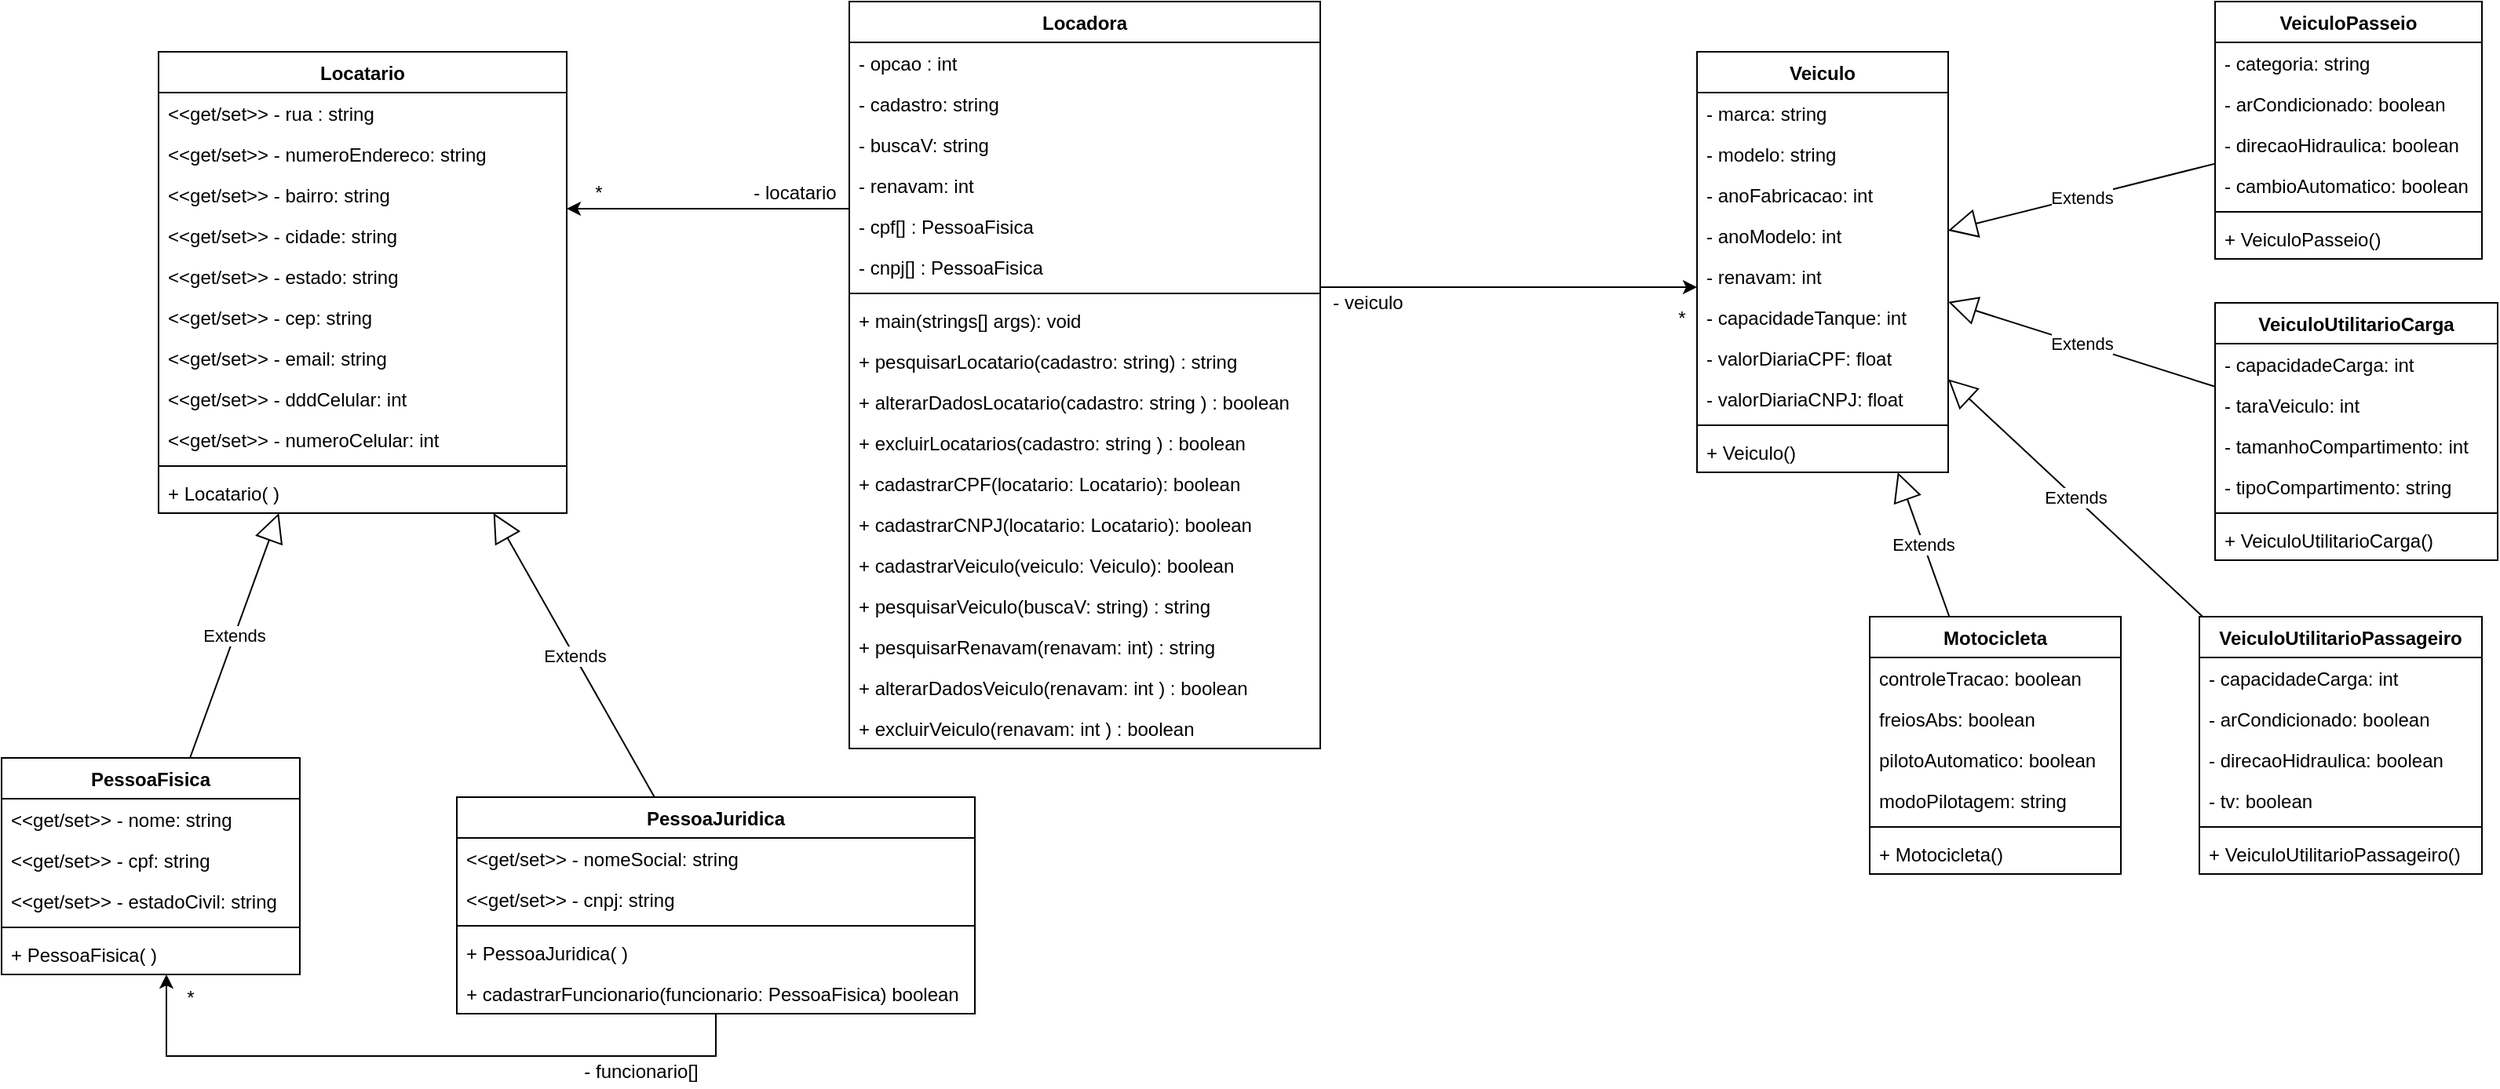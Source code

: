 <mxfile version="17.1.3" type="github">
  <diagram id="DYdMjbbue87P6Itl6-tM" name="Page-1">
    <mxGraphModel dx="1861" dy="578" grid="1" gridSize="10" guides="1" tooltips="1" connect="1" arrows="1" fold="1" page="1" pageScale="1" pageWidth="827" pageHeight="1169" math="0" shadow="0">
      <root>
        <mxCell id="0" />
        <mxCell id="1" parent="0" />
        <mxCell id="17DwHin3U5vWT7smk47m-1" value="Locadora" style="swimlane;fontStyle=1;align=center;verticalAlign=top;childLayout=stackLayout;horizontal=1;startSize=26;horizontalStack=0;resizeParent=1;resizeParentMax=0;resizeLast=0;collapsible=1;marginBottom=0;" parent="1" vertex="1">
          <mxGeometry x="-280" y="8" width="300" height="476" as="geometry" />
        </mxCell>
        <mxCell id="17DwHin3U5vWT7smk47m-2" value="- opcao : int" style="text;strokeColor=none;fillColor=none;align=left;verticalAlign=top;spacingLeft=4;spacingRight=4;overflow=hidden;rotatable=0;points=[[0,0.5],[1,0.5]];portConstraint=eastwest;" parent="17DwHin3U5vWT7smk47m-1" vertex="1">
          <mxGeometry y="26" width="300" height="26" as="geometry" />
        </mxCell>
        <mxCell id="qyrmuVjy2NRygSGclD1a-19" value="- cadastro: string" style="text;strokeColor=none;fillColor=none;align=left;verticalAlign=top;spacingLeft=4;spacingRight=4;overflow=hidden;rotatable=0;points=[[0,0.5],[1,0.5]];portConstraint=eastwest;" vertex="1" parent="17DwHin3U5vWT7smk47m-1">
          <mxGeometry y="52" width="300" height="26" as="geometry" />
        </mxCell>
        <mxCell id="qyrmuVjy2NRygSGclD1a-77" value="- buscaV: string" style="text;strokeColor=none;fillColor=none;align=left;verticalAlign=top;spacingLeft=4;spacingRight=4;overflow=hidden;rotatable=0;points=[[0,0.5],[1,0.5]];portConstraint=eastwest;" vertex="1" parent="17DwHin3U5vWT7smk47m-1">
          <mxGeometry y="78" width="300" height="26" as="geometry" />
        </mxCell>
        <mxCell id="qyrmuVjy2NRygSGclD1a-79" value="- renavam: int" style="text;strokeColor=none;fillColor=none;align=left;verticalAlign=top;spacingLeft=4;spacingRight=4;overflow=hidden;rotatable=0;points=[[0,0.5],[1,0.5]];portConstraint=eastwest;" vertex="1" parent="17DwHin3U5vWT7smk47m-1">
          <mxGeometry y="104" width="300" height="26" as="geometry" />
        </mxCell>
        <mxCell id="qyrmuVjy2NRygSGclD1a-17" value="- cpf[] : PessoaFisica" style="text;strokeColor=none;fillColor=none;align=left;verticalAlign=top;spacingLeft=4;spacingRight=4;overflow=hidden;rotatable=0;points=[[0,0.5],[1,0.5]];portConstraint=eastwest;" vertex="1" parent="17DwHin3U5vWT7smk47m-1">
          <mxGeometry y="130" width="300" height="26" as="geometry" />
        </mxCell>
        <mxCell id="qyrmuVjy2NRygSGclD1a-18" value="- cnpj[] : PessoaFisica" style="text;strokeColor=none;fillColor=none;align=left;verticalAlign=top;spacingLeft=4;spacingRight=4;overflow=hidden;rotatable=0;points=[[0,0.5],[1,0.5]];portConstraint=eastwest;" vertex="1" parent="17DwHin3U5vWT7smk47m-1">
          <mxGeometry y="156" width="300" height="26" as="geometry" />
        </mxCell>
        <mxCell id="17DwHin3U5vWT7smk47m-3" value="" style="line;strokeWidth=1;fillColor=none;align=left;verticalAlign=middle;spacingTop=-1;spacingLeft=3;spacingRight=3;rotatable=0;labelPosition=right;points=[];portConstraint=eastwest;" parent="17DwHin3U5vWT7smk47m-1" vertex="1">
          <mxGeometry y="182" width="300" height="8" as="geometry" />
        </mxCell>
        <mxCell id="17DwHin3U5vWT7smk47m-4" value="+ main(strings[] args): void" style="text;strokeColor=none;fillColor=none;align=left;verticalAlign=top;spacingLeft=4;spacingRight=4;overflow=hidden;rotatable=0;points=[[0,0.5],[1,0.5]];portConstraint=eastwest;" parent="17DwHin3U5vWT7smk47m-1" vertex="1">
          <mxGeometry y="190" width="300" height="26" as="geometry" />
        </mxCell>
        <mxCell id="23WdemEhtOeINSBTlN_h-44" value="+ pesquisarLocatario(cadastro: string) : string" style="text;strokeColor=none;fillColor=none;align=left;verticalAlign=top;spacingLeft=4;spacingRight=4;overflow=hidden;rotatable=0;points=[[0,0.5],[1,0.5]];portConstraint=eastwest;" parent="17DwHin3U5vWT7smk47m-1" vertex="1">
          <mxGeometry y="216" width="300" height="26" as="geometry" />
        </mxCell>
        <mxCell id="23WdemEhtOeINSBTlN_h-46" value="+ alterarDadosLocatario(cadastro: string ) : boolean" style="text;strokeColor=none;fillColor=none;align=left;verticalAlign=top;spacingLeft=4;spacingRight=4;overflow=hidden;rotatable=0;points=[[0,0.5],[1,0.5]];portConstraint=eastwest;" parent="17DwHin3U5vWT7smk47m-1" vertex="1">
          <mxGeometry y="242" width="300" height="26" as="geometry" />
        </mxCell>
        <mxCell id="23WdemEhtOeINSBTlN_h-47" value="+ excluirLocatarios(cadastro: string ) : boolean" style="text;strokeColor=none;fillColor=none;align=left;verticalAlign=top;spacingLeft=4;spacingRight=4;overflow=hidden;rotatable=0;points=[[0,0.5],[1,0.5]];portConstraint=eastwest;" parent="17DwHin3U5vWT7smk47m-1" vertex="1">
          <mxGeometry y="268" width="300" height="26" as="geometry" />
        </mxCell>
        <mxCell id="qyrmuVjy2NRygSGclD1a-7" value="+ cadastrarCPF(locatario: Locatario): boolean" style="text;strokeColor=none;fillColor=none;align=left;verticalAlign=top;spacingLeft=4;spacingRight=4;overflow=hidden;rotatable=0;points=[[0,0.5],[1,0.5]];portConstraint=eastwest;" vertex="1" parent="17DwHin3U5vWT7smk47m-1">
          <mxGeometry y="294" width="300" height="26" as="geometry" />
        </mxCell>
        <mxCell id="qyrmuVjy2NRygSGclD1a-8" value="+ cadastrarCNPJ(locatario: Locatario): boolean" style="text;strokeColor=none;fillColor=none;align=left;verticalAlign=top;spacingLeft=4;spacingRight=4;overflow=hidden;rotatable=0;points=[[0,0.5],[1,0.5]];portConstraint=eastwest;" vertex="1" parent="17DwHin3U5vWT7smk47m-1">
          <mxGeometry y="320" width="300" height="26" as="geometry" />
        </mxCell>
        <mxCell id="qyrmuVjy2NRygSGclD1a-74" value="+ cadastrarVeiculo(veiculo: Veiculo): boolean" style="text;strokeColor=none;fillColor=none;align=left;verticalAlign=top;spacingLeft=4;spacingRight=4;overflow=hidden;rotatable=0;points=[[0,0.5],[1,0.5]];portConstraint=eastwest;" vertex="1" parent="17DwHin3U5vWT7smk47m-1">
          <mxGeometry y="346" width="300" height="26" as="geometry" />
        </mxCell>
        <mxCell id="qyrmuVjy2NRygSGclD1a-75" value="+ pesquisarVeiculo(buscaV: string) : string" style="text;strokeColor=none;fillColor=none;align=left;verticalAlign=top;spacingLeft=4;spacingRight=4;overflow=hidden;rotatable=0;points=[[0,0.5],[1,0.5]];portConstraint=eastwest;" vertex="1" parent="17DwHin3U5vWT7smk47m-1">
          <mxGeometry y="372" width="300" height="26" as="geometry" />
        </mxCell>
        <mxCell id="qyrmuVjy2NRygSGclD1a-78" value="+ pesquisarRenavam(renavam: int) : string" style="text;strokeColor=none;fillColor=none;align=left;verticalAlign=top;spacingLeft=4;spacingRight=4;overflow=hidden;rotatable=0;points=[[0,0.5],[1,0.5]];portConstraint=eastwest;" vertex="1" parent="17DwHin3U5vWT7smk47m-1">
          <mxGeometry y="398" width="300" height="26" as="geometry" />
        </mxCell>
        <mxCell id="qyrmuVjy2NRygSGclD1a-80" value="+ alterarDadosVeiculo(renavam: int ) : boolean" style="text;strokeColor=none;fillColor=none;align=left;verticalAlign=top;spacingLeft=4;spacingRight=4;overflow=hidden;rotatable=0;points=[[0,0.5],[1,0.5]];portConstraint=eastwest;" vertex="1" parent="17DwHin3U5vWT7smk47m-1">
          <mxGeometry y="424" width="300" height="26" as="geometry" />
        </mxCell>
        <mxCell id="qyrmuVjy2NRygSGclD1a-81" value="+ excluirVeiculo(renavam: int ) : boolean" style="text;strokeColor=none;fillColor=none;align=left;verticalAlign=top;spacingLeft=4;spacingRight=4;overflow=hidden;rotatable=0;points=[[0,0.5],[1,0.5]];portConstraint=eastwest;" vertex="1" parent="17DwHin3U5vWT7smk47m-1">
          <mxGeometry y="450" width="300" height="26" as="geometry" />
        </mxCell>
        <mxCell id="23WdemEhtOeINSBTlN_h-23" style="edgeStyle=orthogonalEdgeStyle;rounded=0;orthogonalLoop=1;jettySize=auto;html=1;" parent="1" source="17DwHin3U5vWT7smk47m-1" target="23WdemEhtOeINSBTlN_h-1" edge="1">
          <mxGeometry relative="1" as="geometry">
            <mxPoint x="-400" y="10" as="targetPoint" />
            <Array as="points">
              <mxPoint x="-370" y="140" />
              <mxPoint x="-370" y="140" />
            </Array>
          </mxGeometry>
        </mxCell>
        <mxCell id="23WdemEhtOeINSBTlN_h-1" value="Locatario" style="swimlane;fontStyle=1;align=center;verticalAlign=top;childLayout=stackLayout;horizontal=1;startSize=26;horizontalStack=0;resizeParent=1;resizeParentMax=0;resizeLast=0;collapsible=1;marginBottom=0;" parent="1" vertex="1">
          <mxGeometry x="-720" y="40" width="260" height="294" as="geometry" />
        </mxCell>
        <mxCell id="23WdemEhtOeINSBTlN_h-2" value="&lt;&lt;get/set&gt;&gt; - rua : string" style="text;strokeColor=none;fillColor=none;align=left;verticalAlign=top;spacingLeft=4;spacingRight=4;overflow=hidden;rotatable=0;points=[[0,0.5],[1,0.5]];portConstraint=eastwest;" parent="23WdemEhtOeINSBTlN_h-1" vertex="1">
          <mxGeometry y="26" width="260" height="26" as="geometry" />
        </mxCell>
        <mxCell id="23WdemEhtOeINSBTlN_h-14" value="&lt;&lt;get/set&gt;&gt; - numeroEndereco: string" style="text;strokeColor=none;fillColor=none;align=left;verticalAlign=top;spacingLeft=4;spacingRight=4;overflow=hidden;rotatable=0;points=[[0,0.5],[1,0.5]];portConstraint=eastwest;" parent="23WdemEhtOeINSBTlN_h-1" vertex="1">
          <mxGeometry y="52" width="260" height="26" as="geometry" />
        </mxCell>
        <mxCell id="23WdemEhtOeINSBTlN_h-15" value="&lt;&lt;get/set&gt;&gt; - bairro: string" style="text;strokeColor=none;fillColor=none;align=left;verticalAlign=top;spacingLeft=4;spacingRight=4;overflow=hidden;rotatable=0;points=[[0,0.5],[1,0.5]];portConstraint=eastwest;" parent="23WdemEhtOeINSBTlN_h-1" vertex="1">
          <mxGeometry y="78" width="260" height="26" as="geometry" />
        </mxCell>
        <mxCell id="23WdemEhtOeINSBTlN_h-16" value="&lt;&lt;get/set&gt;&gt; - cidade: string" style="text;strokeColor=none;fillColor=none;align=left;verticalAlign=top;spacingLeft=4;spacingRight=4;overflow=hidden;rotatable=0;points=[[0,0.5],[1,0.5]];portConstraint=eastwest;" parent="23WdemEhtOeINSBTlN_h-1" vertex="1">
          <mxGeometry y="104" width="260" height="26" as="geometry" />
        </mxCell>
        <mxCell id="23WdemEhtOeINSBTlN_h-17" value="&lt;&lt;get/set&gt;&gt; - estado: string" style="text;strokeColor=none;fillColor=none;align=left;verticalAlign=top;spacingLeft=4;spacingRight=4;overflow=hidden;rotatable=0;points=[[0,0.5],[1,0.5]];portConstraint=eastwest;" parent="23WdemEhtOeINSBTlN_h-1" vertex="1">
          <mxGeometry y="130" width="260" height="26" as="geometry" />
        </mxCell>
        <mxCell id="23WdemEhtOeINSBTlN_h-18" value="&lt;&lt;get/set&gt;&gt; - cep: string" style="text;strokeColor=none;fillColor=none;align=left;verticalAlign=top;spacingLeft=4;spacingRight=4;overflow=hidden;rotatable=0;points=[[0,0.5],[1,0.5]];portConstraint=eastwest;" parent="23WdemEhtOeINSBTlN_h-1" vertex="1">
          <mxGeometry y="156" width="260" height="26" as="geometry" />
        </mxCell>
        <mxCell id="23WdemEhtOeINSBTlN_h-19" value="&lt;&lt;get/set&gt;&gt; - email: string" style="text;strokeColor=none;fillColor=none;align=left;verticalAlign=top;spacingLeft=4;spacingRight=4;overflow=hidden;rotatable=0;points=[[0,0.5],[1,0.5]];portConstraint=eastwest;" parent="23WdemEhtOeINSBTlN_h-1" vertex="1">
          <mxGeometry y="182" width="260" height="26" as="geometry" />
        </mxCell>
        <mxCell id="23WdemEhtOeINSBTlN_h-20" value="&lt;&lt;get/set&gt;&gt; - dddCelular: int " style="text;strokeColor=none;fillColor=none;align=left;verticalAlign=top;spacingLeft=4;spacingRight=4;overflow=hidden;rotatable=0;points=[[0,0.5],[1,0.5]];portConstraint=eastwest;" parent="23WdemEhtOeINSBTlN_h-1" vertex="1">
          <mxGeometry y="208" width="260" height="26" as="geometry" />
        </mxCell>
        <mxCell id="23WdemEhtOeINSBTlN_h-21" value="&lt;&lt;get/set&gt;&gt; - numeroCelular: int" style="text;strokeColor=none;fillColor=none;align=left;verticalAlign=top;spacingLeft=4;spacingRight=4;overflow=hidden;rotatable=0;points=[[0,0.5],[1,0.5]];portConstraint=eastwest;" parent="23WdemEhtOeINSBTlN_h-1" vertex="1">
          <mxGeometry y="234" width="260" height="26" as="geometry" />
        </mxCell>
        <mxCell id="23WdemEhtOeINSBTlN_h-3" value="" style="line;strokeWidth=1;fillColor=none;align=left;verticalAlign=middle;spacingTop=-1;spacingLeft=3;spacingRight=3;rotatable=0;labelPosition=right;points=[];portConstraint=eastwest;" parent="23WdemEhtOeINSBTlN_h-1" vertex="1">
          <mxGeometry y="260" width="260" height="8" as="geometry" />
        </mxCell>
        <mxCell id="23WdemEhtOeINSBTlN_h-4" value="+ Locatario( )" style="text;strokeColor=none;fillColor=none;align=left;verticalAlign=top;spacingLeft=4;spacingRight=4;overflow=hidden;rotatable=0;points=[[0,0.5],[1,0.5]];portConstraint=eastwest;" parent="23WdemEhtOeINSBTlN_h-1" vertex="1">
          <mxGeometry y="268" width="260" height="26" as="geometry" />
        </mxCell>
        <mxCell id="23WdemEhtOeINSBTlN_h-5" value="PessoaFisica" style="swimlane;fontStyle=1;align=center;verticalAlign=top;childLayout=stackLayout;horizontal=1;startSize=26;horizontalStack=0;resizeParent=1;resizeParentMax=0;resizeLast=0;collapsible=1;marginBottom=0;" parent="1" vertex="1">
          <mxGeometry x="-820" y="490" width="190" height="138" as="geometry" />
        </mxCell>
        <mxCell id="23WdemEhtOeINSBTlN_h-6" value="&lt;&lt;get/set&gt;&gt; - nome: string" style="text;strokeColor=none;fillColor=none;align=left;verticalAlign=top;spacingLeft=4;spacingRight=4;overflow=hidden;rotatable=0;points=[[0,0.5],[1,0.5]];portConstraint=eastwest;" parent="23WdemEhtOeINSBTlN_h-5" vertex="1">
          <mxGeometry y="26" width="190" height="26" as="geometry" />
        </mxCell>
        <mxCell id="23WdemEhtOeINSBTlN_h-28" value="&lt;&lt;get/set&gt;&gt; - cpf: string" style="text;strokeColor=none;fillColor=none;align=left;verticalAlign=top;spacingLeft=4;spacingRight=4;overflow=hidden;rotatable=0;points=[[0,0.5],[1,0.5]];portConstraint=eastwest;" parent="23WdemEhtOeINSBTlN_h-5" vertex="1">
          <mxGeometry y="52" width="190" height="26" as="geometry" />
        </mxCell>
        <mxCell id="23WdemEhtOeINSBTlN_h-29" value="&lt;&lt;get/set&gt;&gt; - estadoCivil: string" style="text;strokeColor=none;fillColor=none;align=left;verticalAlign=top;spacingLeft=4;spacingRight=4;overflow=hidden;rotatable=0;points=[[0,0.5],[1,0.5]];portConstraint=eastwest;" parent="23WdemEhtOeINSBTlN_h-5" vertex="1">
          <mxGeometry y="78" width="190" height="26" as="geometry" />
        </mxCell>
        <mxCell id="23WdemEhtOeINSBTlN_h-7" value="" style="line;strokeWidth=1;fillColor=none;align=left;verticalAlign=middle;spacingTop=-1;spacingLeft=3;spacingRight=3;rotatable=0;labelPosition=right;points=[];portConstraint=eastwest;" parent="23WdemEhtOeINSBTlN_h-5" vertex="1">
          <mxGeometry y="104" width="190" height="8" as="geometry" />
        </mxCell>
        <mxCell id="23WdemEhtOeINSBTlN_h-8" value="+ PessoaFisica( )" style="text;strokeColor=none;fillColor=none;align=left;verticalAlign=top;spacingLeft=4;spacingRight=4;overflow=hidden;rotatable=0;points=[[0,0.5],[1,0.5]];portConstraint=eastwest;" parent="23WdemEhtOeINSBTlN_h-5" vertex="1">
          <mxGeometry y="112" width="190" height="26" as="geometry" />
        </mxCell>
        <mxCell id="23WdemEhtOeINSBTlN_h-39" style="edgeStyle=orthogonalEdgeStyle;rounded=0;orthogonalLoop=1;jettySize=auto;html=1;" parent="1" source="23WdemEhtOeINSBTlN_h-9" target="23WdemEhtOeINSBTlN_h-5" edge="1">
          <mxGeometry relative="1" as="geometry">
            <Array as="points">
              <mxPoint x="-365" y="680" />
              <mxPoint x="-715" y="680" />
            </Array>
          </mxGeometry>
        </mxCell>
        <mxCell id="23WdemEhtOeINSBTlN_h-9" value="PessoaJuridica" style="swimlane;fontStyle=1;align=center;verticalAlign=top;childLayout=stackLayout;horizontal=1;startSize=26;horizontalStack=0;resizeParent=1;resizeParentMax=0;resizeLast=0;collapsible=1;marginBottom=0;" parent="1" vertex="1">
          <mxGeometry x="-530" y="515" width="330" height="138" as="geometry" />
        </mxCell>
        <mxCell id="23WdemEhtOeINSBTlN_h-10" value="&lt;&lt;get/set&gt;&gt; - nomeSocial: string" style="text;strokeColor=none;fillColor=none;align=left;verticalAlign=top;spacingLeft=4;spacingRight=4;overflow=hidden;rotatable=0;points=[[0,0.5],[1,0.5]];portConstraint=eastwest;" parent="23WdemEhtOeINSBTlN_h-9" vertex="1">
          <mxGeometry y="26" width="330" height="26" as="geometry" />
        </mxCell>
        <mxCell id="23WdemEhtOeINSBTlN_h-30" value="&lt;&lt;get/set&gt;&gt; - cnpj: string" style="text;strokeColor=none;fillColor=none;align=left;verticalAlign=top;spacingLeft=4;spacingRight=4;overflow=hidden;rotatable=0;points=[[0,0.5],[1,0.5]];portConstraint=eastwest;" parent="23WdemEhtOeINSBTlN_h-9" vertex="1">
          <mxGeometry y="52" width="330" height="26" as="geometry" />
        </mxCell>
        <mxCell id="23WdemEhtOeINSBTlN_h-11" value="" style="line;strokeWidth=1;fillColor=none;align=left;verticalAlign=middle;spacingTop=-1;spacingLeft=3;spacingRight=3;rotatable=0;labelPosition=right;points=[];portConstraint=eastwest;" parent="23WdemEhtOeINSBTlN_h-9" vertex="1">
          <mxGeometry y="78" width="330" height="8" as="geometry" />
        </mxCell>
        <mxCell id="23WdemEhtOeINSBTlN_h-12" value="+ PessoaJuridica( )" style="text;strokeColor=none;fillColor=none;align=left;verticalAlign=top;spacingLeft=4;spacingRight=4;overflow=hidden;rotatable=0;points=[[0,0.5],[1,0.5]];portConstraint=eastwest;" parent="23WdemEhtOeINSBTlN_h-9" vertex="1">
          <mxGeometry y="86" width="330" height="26" as="geometry" />
        </mxCell>
        <mxCell id="qyrmuVjy2NRygSGclD1a-6" value="+ cadastrarFuncionario(funcionario: PessoaFisica) boolean" style="text;strokeColor=none;fillColor=none;align=left;verticalAlign=top;spacingLeft=4;spacingRight=4;overflow=hidden;rotatable=0;points=[[0,0.5],[1,0.5]];portConstraint=eastwest;" vertex="1" parent="23WdemEhtOeINSBTlN_h-9">
          <mxGeometry y="112" width="330" height="26" as="geometry" />
        </mxCell>
        <mxCell id="23WdemEhtOeINSBTlN_h-24" value="- locatario" style="text;html=1;align=center;verticalAlign=middle;resizable=0;points=[];autosize=1;strokeColor=none;fillColor=none;" parent="1" vertex="1">
          <mxGeometry x="-350" y="120" width="70" height="20" as="geometry" />
        </mxCell>
        <mxCell id="23WdemEhtOeINSBTlN_h-40" value="- funcionario[]" style="text;html=1;align=center;verticalAlign=middle;resizable=0;points=[];autosize=1;strokeColor=none;fillColor=none;" parent="1" vertex="1">
          <mxGeometry x="-458" y="680" width="90" height="20" as="geometry" />
        </mxCell>
        <mxCell id="qyrmuVjy2NRygSGclD1a-1" value="Extends" style="endArrow=block;endSize=16;endFill=0;html=1;rounded=0;" edge="1" parent="1" source="23WdemEhtOeINSBTlN_h-5" target="23WdemEhtOeINSBTlN_h-1">
          <mxGeometry width="160" relative="1" as="geometry">
            <mxPoint x="-480" y="440" as="sourcePoint" />
            <mxPoint x="-320" y="440" as="targetPoint" />
          </mxGeometry>
        </mxCell>
        <mxCell id="qyrmuVjy2NRygSGclD1a-2" value="Extends" style="endArrow=block;endSize=16;endFill=0;html=1;rounded=0;" edge="1" parent="1" source="23WdemEhtOeINSBTlN_h-9" target="23WdemEhtOeINSBTlN_h-1">
          <mxGeometry width="160" relative="1" as="geometry">
            <mxPoint x="-525.704" y="640" as="sourcePoint" />
            <mxPoint x="-473.556" y="464" as="targetPoint" />
          </mxGeometry>
        </mxCell>
        <mxCell id="qyrmuVjy2NRygSGclD1a-3" value="*" style="text;html=1;align=center;verticalAlign=middle;resizable=0;points=[];autosize=1;strokeColor=none;fillColor=none;" vertex="1" parent="1">
          <mxGeometry x="-710" y="633" width="20" height="20" as="geometry" />
        </mxCell>
        <mxCell id="qyrmuVjy2NRygSGclD1a-5" value="*" style="text;html=1;align=center;verticalAlign=middle;resizable=0;points=[];autosize=1;strokeColor=none;fillColor=none;" vertex="1" parent="1">
          <mxGeometry x="-450" y="120" width="20" height="20" as="geometry" />
        </mxCell>
        <mxCell id="qyrmuVjy2NRygSGclD1a-20" value="Veiculo" style="swimlane;fontStyle=1;align=center;verticalAlign=top;childLayout=stackLayout;horizontal=1;startSize=26;horizontalStack=0;resizeParent=1;resizeParentMax=0;resizeLast=0;collapsible=1;marginBottom=0;" vertex="1" parent="1">
          <mxGeometry x="260" y="40" width="160" height="268" as="geometry" />
        </mxCell>
        <mxCell id="qyrmuVjy2NRygSGclD1a-21" value="- marca: string" style="text;strokeColor=none;fillColor=none;align=left;verticalAlign=top;spacingLeft=4;spacingRight=4;overflow=hidden;rotatable=0;points=[[0,0.5],[1,0.5]];portConstraint=eastwest;" vertex="1" parent="qyrmuVjy2NRygSGclD1a-20">
          <mxGeometry y="26" width="160" height="26" as="geometry" />
        </mxCell>
        <mxCell id="qyrmuVjy2NRygSGclD1a-24" value="- modelo: string" style="text;strokeColor=none;fillColor=none;align=left;verticalAlign=top;spacingLeft=4;spacingRight=4;overflow=hidden;rotatable=0;points=[[0,0.5],[1,0.5]];portConstraint=eastwest;" vertex="1" parent="qyrmuVjy2NRygSGclD1a-20">
          <mxGeometry y="52" width="160" height="26" as="geometry" />
        </mxCell>
        <mxCell id="qyrmuVjy2NRygSGclD1a-25" value="- anoFabricacao: int" style="text;strokeColor=none;fillColor=none;align=left;verticalAlign=top;spacingLeft=4;spacingRight=4;overflow=hidden;rotatable=0;points=[[0,0.5],[1,0.5]];portConstraint=eastwest;" vertex="1" parent="qyrmuVjy2NRygSGclD1a-20">
          <mxGeometry y="78" width="160" height="26" as="geometry" />
        </mxCell>
        <mxCell id="qyrmuVjy2NRygSGclD1a-27" value="- anoModelo: int" style="text;strokeColor=none;fillColor=none;align=left;verticalAlign=top;spacingLeft=4;spacingRight=4;overflow=hidden;rotatable=0;points=[[0,0.5],[1,0.5]];portConstraint=eastwest;" vertex="1" parent="qyrmuVjy2NRygSGclD1a-20">
          <mxGeometry y="104" width="160" height="26" as="geometry" />
        </mxCell>
        <mxCell id="qyrmuVjy2NRygSGclD1a-28" value="- renavam: int" style="text;strokeColor=none;fillColor=none;align=left;verticalAlign=top;spacingLeft=4;spacingRight=4;overflow=hidden;rotatable=0;points=[[0,0.5],[1,0.5]];portConstraint=eastwest;" vertex="1" parent="qyrmuVjy2NRygSGclD1a-20">
          <mxGeometry y="130" width="160" height="26" as="geometry" />
        </mxCell>
        <mxCell id="qyrmuVjy2NRygSGclD1a-29" value="- capacidadeTanque: int" style="text;strokeColor=none;fillColor=none;align=left;verticalAlign=top;spacingLeft=4;spacingRight=4;overflow=hidden;rotatable=0;points=[[0,0.5],[1,0.5]];portConstraint=eastwest;" vertex="1" parent="qyrmuVjy2NRygSGclD1a-20">
          <mxGeometry y="156" width="160" height="26" as="geometry" />
        </mxCell>
        <mxCell id="qyrmuVjy2NRygSGclD1a-70" value="- valorDiariaCPF: float" style="text;strokeColor=none;fillColor=none;align=left;verticalAlign=top;spacingLeft=4;spacingRight=4;overflow=hidden;rotatable=0;points=[[0,0.5],[1,0.5]];portConstraint=eastwest;" vertex="1" parent="qyrmuVjy2NRygSGclD1a-20">
          <mxGeometry y="182" width="160" height="26" as="geometry" />
        </mxCell>
        <mxCell id="qyrmuVjy2NRygSGclD1a-69" value="- valorDiariaCNPJ: float" style="text;strokeColor=none;fillColor=none;align=left;verticalAlign=top;spacingLeft=4;spacingRight=4;overflow=hidden;rotatable=0;points=[[0,0.5],[1,0.5]];portConstraint=eastwest;" vertex="1" parent="qyrmuVjy2NRygSGclD1a-20">
          <mxGeometry y="208" width="160" height="26" as="geometry" />
        </mxCell>
        <mxCell id="qyrmuVjy2NRygSGclD1a-22" value="" style="line;strokeWidth=1;fillColor=none;align=left;verticalAlign=middle;spacingTop=-1;spacingLeft=3;spacingRight=3;rotatable=0;labelPosition=right;points=[];portConstraint=eastwest;" vertex="1" parent="qyrmuVjy2NRygSGclD1a-20">
          <mxGeometry y="234" width="160" height="8" as="geometry" />
        </mxCell>
        <mxCell id="qyrmuVjy2NRygSGclD1a-23" value="+ Veiculo()" style="text;strokeColor=none;fillColor=none;align=left;verticalAlign=top;spacingLeft=4;spacingRight=4;overflow=hidden;rotatable=0;points=[[0,0.5],[1,0.5]];portConstraint=eastwest;" vertex="1" parent="qyrmuVjy2NRygSGclD1a-20">
          <mxGeometry y="242" width="160" height="26" as="geometry" />
        </mxCell>
        <mxCell id="qyrmuVjy2NRygSGclD1a-31" value="VeiculoPasseio" style="swimlane;fontStyle=1;align=center;verticalAlign=top;childLayout=stackLayout;horizontal=1;startSize=26;horizontalStack=0;resizeParent=1;resizeParentMax=0;resizeLast=0;collapsible=1;marginBottom=0;" vertex="1" parent="1">
          <mxGeometry x="590" y="8" width="170" height="164" as="geometry" />
        </mxCell>
        <mxCell id="qyrmuVjy2NRygSGclD1a-53" value="- categoria: string" style="text;strokeColor=none;fillColor=none;align=left;verticalAlign=top;spacingLeft=4;spacingRight=4;overflow=hidden;rotatable=0;points=[[0,0.5],[1,0.5]];portConstraint=eastwest;" vertex="1" parent="qyrmuVjy2NRygSGclD1a-31">
          <mxGeometry y="26" width="170" height="26" as="geometry" />
        </mxCell>
        <mxCell id="qyrmuVjy2NRygSGclD1a-32" value="- arCondicionado: boolean" style="text;strokeColor=none;fillColor=none;align=left;verticalAlign=top;spacingLeft=4;spacingRight=4;overflow=hidden;rotatable=0;points=[[0,0.5],[1,0.5]];portConstraint=eastwest;" vertex="1" parent="qyrmuVjy2NRygSGclD1a-31">
          <mxGeometry y="52" width="170" height="26" as="geometry" />
        </mxCell>
        <mxCell id="qyrmuVjy2NRygSGclD1a-46" value="- direcaoHidraulica: boolean" style="text;strokeColor=none;fillColor=none;align=left;verticalAlign=top;spacingLeft=4;spacingRight=4;overflow=hidden;rotatable=0;points=[[0,0.5],[1,0.5]];portConstraint=eastwest;" vertex="1" parent="qyrmuVjy2NRygSGclD1a-31">
          <mxGeometry y="78" width="170" height="26" as="geometry" />
        </mxCell>
        <mxCell id="qyrmuVjy2NRygSGclD1a-47" value="- cambioAutomatico: boolean" style="text;strokeColor=none;fillColor=none;align=left;verticalAlign=top;spacingLeft=4;spacingRight=4;overflow=hidden;rotatable=0;points=[[0,0.5],[1,0.5]];portConstraint=eastwest;" vertex="1" parent="qyrmuVjy2NRygSGclD1a-31">
          <mxGeometry y="104" width="170" height="26" as="geometry" />
        </mxCell>
        <mxCell id="qyrmuVjy2NRygSGclD1a-33" value="" style="line;strokeWidth=1;fillColor=none;align=left;verticalAlign=middle;spacingTop=-1;spacingLeft=3;spacingRight=3;rotatable=0;labelPosition=right;points=[];portConstraint=eastwest;" vertex="1" parent="qyrmuVjy2NRygSGclD1a-31">
          <mxGeometry y="130" width="170" height="8" as="geometry" />
        </mxCell>
        <mxCell id="qyrmuVjy2NRygSGclD1a-82" value="+ VeiculoPasseio()" style="text;strokeColor=none;fillColor=none;align=left;verticalAlign=top;spacingLeft=4;spacingRight=4;overflow=hidden;rotatable=0;points=[[0,0.5],[1,0.5]];portConstraint=eastwest;" vertex="1" parent="qyrmuVjy2NRygSGclD1a-31">
          <mxGeometry y="138" width="170" height="26" as="geometry" />
        </mxCell>
        <mxCell id="qyrmuVjy2NRygSGclD1a-35" value="Extends" style="endArrow=block;endSize=16;endFill=0;html=1;rounded=0;" edge="1" parent="1" source="qyrmuVjy2NRygSGclD1a-31" target="qyrmuVjy2NRygSGclD1a-20">
          <mxGeometry width="160" relative="1" as="geometry">
            <mxPoint x="-150" y="660" as="sourcePoint" />
            <mxPoint x="10" y="660" as="targetPoint" />
          </mxGeometry>
        </mxCell>
        <mxCell id="qyrmuVjy2NRygSGclD1a-36" value="VeiculoUtilitarioCarga" style="swimlane;fontStyle=1;align=center;verticalAlign=top;childLayout=stackLayout;horizontal=1;startSize=26;horizontalStack=0;resizeParent=1;resizeParentMax=0;resizeLast=0;collapsible=1;marginBottom=0;" vertex="1" parent="1">
          <mxGeometry x="590" y="200" width="180" height="164" as="geometry" />
        </mxCell>
        <mxCell id="qyrmuVjy2NRygSGclD1a-62" value="- capacidadeCarga: int" style="text;strokeColor=none;fillColor=none;align=left;verticalAlign=top;spacingLeft=4;spacingRight=4;overflow=hidden;rotatable=0;points=[[0,0.5],[1,0.5]];portConstraint=eastwest;" vertex="1" parent="qyrmuVjy2NRygSGclD1a-36">
          <mxGeometry y="26" width="180" height="26" as="geometry" />
        </mxCell>
        <mxCell id="qyrmuVjy2NRygSGclD1a-63" value="- taraVeiculo: int" style="text;strokeColor=none;fillColor=none;align=left;verticalAlign=top;spacingLeft=4;spacingRight=4;overflow=hidden;rotatable=0;points=[[0,0.5],[1,0.5]];portConstraint=eastwest;" vertex="1" parent="qyrmuVjy2NRygSGclD1a-36">
          <mxGeometry y="52" width="180" height="26" as="geometry" />
        </mxCell>
        <mxCell id="qyrmuVjy2NRygSGclD1a-65" value="- tamanhoCompartimento: int" style="text;strokeColor=none;fillColor=none;align=left;verticalAlign=top;spacingLeft=4;spacingRight=4;overflow=hidden;rotatable=0;points=[[0,0.5],[1,0.5]];portConstraint=eastwest;" vertex="1" parent="qyrmuVjy2NRygSGclD1a-36">
          <mxGeometry y="78" width="180" height="26" as="geometry" />
        </mxCell>
        <mxCell id="qyrmuVjy2NRygSGclD1a-64" value="- tipoCompartimento: string" style="text;strokeColor=none;fillColor=none;align=left;verticalAlign=top;spacingLeft=4;spacingRight=4;overflow=hidden;rotatable=0;points=[[0,0.5],[1,0.5]];portConstraint=eastwest;" vertex="1" parent="qyrmuVjy2NRygSGclD1a-36">
          <mxGeometry y="104" width="180" height="26" as="geometry" />
        </mxCell>
        <mxCell id="qyrmuVjy2NRygSGclD1a-38" value="" style="line;strokeWidth=1;fillColor=none;align=left;verticalAlign=middle;spacingTop=-1;spacingLeft=3;spacingRight=3;rotatable=0;labelPosition=right;points=[];portConstraint=eastwest;" vertex="1" parent="qyrmuVjy2NRygSGclD1a-36">
          <mxGeometry y="130" width="180" height="8" as="geometry" />
        </mxCell>
        <mxCell id="qyrmuVjy2NRygSGclD1a-83" value="+ VeiculoUtilitarioCarga()" style="text;strokeColor=none;fillColor=none;align=left;verticalAlign=top;spacingLeft=4;spacingRight=4;overflow=hidden;rotatable=0;points=[[0,0.5],[1,0.5]];portConstraint=eastwest;" vertex="1" parent="qyrmuVjy2NRygSGclD1a-36">
          <mxGeometry y="138" width="180" height="26" as="geometry" />
        </mxCell>
        <mxCell id="qyrmuVjy2NRygSGclD1a-40" value="Motocicleta" style="swimlane;fontStyle=1;align=center;verticalAlign=top;childLayout=stackLayout;horizontal=1;startSize=26;horizontalStack=0;resizeParent=1;resizeParentMax=0;resizeLast=0;collapsible=1;marginBottom=0;" vertex="1" parent="1">
          <mxGeometry x="370" y="400" width="160" height="164" as="geometry" />
        </mxCell>
        <mxCell id="qyrmuVjy2NRygSGclD1a-41" value="controleTracao: boolean" style="text;strokeColor=none;fillColor=none;align=left;verticalAlign=top;spacingLeft=4;spacingRight=4;overflow=hidden;rotatable=0;points=[[0,0.5],[1,0.5]];portConstraint=eastwest;" vertex="1" parent="qyrmuVjy2NRygSGclD1a-40">
          <mxGeometry y="26" width="160" height="26" as="geometry" />
        </mxCell>
        <mxCell id="qyrmuVjy2NRygSGclD1a-66" value="freiosAbs: boolean" style="text;strokeColor=none;fillColor=none;align=left;verticalAlign=top;spacingLeft=4;spacingRight=4;overflow=hidden;rotatable=0;points=[[0,0.5],[1,0.5]];portConstraint=eastwest;" vertex="1" parent="qyrmuVjy2NRygSGclD1a-40">
          <mxGeometry y="52" width="160" height="26" as="geometry" />
        </mxCell>
        <mxCell id="qyrmuVjy2NRygSGclD1a-67" value="pilotoAutomatico: boolean" style="text;strokeColor=none;fillColor=none;align=left;verticalAlign=top;spacingLeft=4;spacingRight=4;overflow=hidden;rotatable=0;points=[[0,0.5],[1,0.5]];portConstraint=eastwest;" vertex="1" parent="qyrmuVjy2NRygSGclD1a-40">
          <mxGeometry y="78" width="160" height="26" as="geometry" />
        </mxCell>
        <mxCell id="qyrmuVjy2NRygSGclD1a-68" value="modoPilotagem: string" style="text;strokeColor=none;fillColor=none;align=left;verticalAlign=top;spacingLeft=4;spacingRight=4;overflow=hidden;rotatable=0;points=[[0,0.5],[1,0.5]];portConstraint=eastwest;" vertex="1" parent="qyrmuVjy2NRygSGclD1a-40">
          <mxGeometry y="104" width="160" height="26" as="geometry" />
        </mxCell>
        <mxCell id="qyrmuVjy2NRygSGclD1a-42" value="" style="line;strokeWidth=1;fillColor=none;align=left;verticalAlign=middle;spacingTop=-1;spacingLeft=3;spacingRight=3;rotatable=0;labelPosition=right;points=[];portConstraint=eastwest;" vertex="1" parent="qyrmuVjy2NRygSGclD1a-40">
          <mxGeometry y="130" width="160" height="8" as="geometry" />
        </mxCell>
        <mxCell id="qyrmuVjy2NRygSGclD1a-85" value="+ Motocicleta()" style="text;strokeColor=none;fillColor=none;align=left;verticalAlign=top;spacingLeft=4;spacingRight=4;overflow=hidden;rotatable=0;points=[[0,0.5],[1,0.5]];portConstraint=eastwest;" vertex="1" parent="qyrmuVjy2NRygSGclD1a-40">
          <mxGeometry y="138" width="160" height="26" as="geometry" />
        </mxCell>
        <mxCell id="qyrmuVjy2NRygSGclD1a-44" value="Extends" style="endArrow=block;endSize=16;endFill=0;html=1;rounded=0;" edge="1" parent="1" source="qyrmuVjy2NRygSGclD1a-36" target="qyrmuVjy2NRygSGclD1a-20">
          <mxGeometry width="160" relative="1" as="geometry">
            <mxPoint x="-54.009" y="670" as="sourcePoint" />
            <mxPoint x="20" y="581.579" as="targetPoint" />
          </mxGeometry>
        </mxCell>
        <mxCell id="qyrmuVjy2NRygSGclD1a-45" value="Extends" style="endArrow=block;endSize=16;endFill=0;html=1;rounded=0;" edge="1" parent="1" source="qyrmuVjy2NRygSGclD1a-40" target="qyrmuVjy2NRygSGclD1a-20">
          <mxGeometry width="160" relative="1" as="geometry">
            <mxPoint x="100" y="670" as="sourcePoint" />
            <mxPoint x="100" y="594" as="targetPoint" />
          </mxGeometry>
        </mxCell>
        <mxCell id="qyrmuVjy2NRygSGclD1a-54" value="VeiculoUtilitarioPassageiro" style="swimlane;fontStyle=1;align=center;verticalAlign=top;childLayout=stackLayout;horizontal=1;startSize=26;horizontalStack=0;resizeParent=1;resizeParentMax=0;resizeLast=0;collapsible=1;marginBottom=0;" vertex="1" parent="1">
          <mxGeometry x="580" y="400" width="180" height="164" as="geometry" />
        </mxCell>
        <mxCell id="qyrmuVjy2NRygSGclD1a-55" value="- capacidadeCarga: int" style="text;strokeColor=none;fillColor=none;align=left;verticalAlign=top;spacingLeft=4;spacingRight=4;overflow=hidden;rotatable=0;points=[[0,0.5],[1,0.5]];portConstraint=eastwest;" vertex="1" parent="qyrmuVjy2NRygSGclD1a-54">
          <mxGeometry y="26" width="180" height="26" as="geometry" />
        </mxCell>
        <mxCell id="qyrmuVjy2NRygSGclD1a-59" value="- arCondicionado: boolean" style="text;strokeColor=none;fillColor=none;align=left;verticalAlign=top;spacingLeft=4;spacingRight=4;overflow=hidden;rotatable=0;points=[[0,0.5],[1,0.5]];portConstraint=eastwest;" vertex="1" parent="qyrmuVjy2NRygSGclD1a-54">
          <mxGeometry y="52" width="180" height="26" as="geometry" />
        </mxCell>
        <mxCell id="qyrmuVjy2NRygSGclD1a-60" value="- direcaoHidraulica: boolean" style="text;strokeColor=none;fillColor=none;align=left;verticalAlign=top;spacingLeft=4;spacingRight=4;overflow=hidden;rotatable=0;points=[[0,0.5],[1,0.5]];portConstraint=eastwest;" vertex="1" parent="qyrmuVjy2NRygSGclD1a-54">
          <mxGeometry y="78" width="180" height="26" as="geometry" />
        </mxCell>
        <mxCell id="qyrmuVjy2NRygSGclD1a-61" value="- tv: boolean" style="text;strokeColor=none;fillColor=none;align=left;verticalAlign=top;spacingLeft=4;spacingRight=4;overflow=hidden;rotatable=0;points=[[0,0.5],[1,0.5]];portConstraint=eastwest;" vertex="1" parent="qyrmuVjy2NRygSGclD1a-54">
          <mxGeometry y="104" width="180" height="26" as="geometry" />
        </mxCell>
        <mxCell id="qyrmuVjy2NRygSGclD1a-56" value="" style="line;strokeWidth=1;fillColor=none;align=left;verticalAlign=middle;spacingTop=-1;spacingLeft=3;spacingRight=3;rotatable=0;labelPosition=right;points=[];portConstraint=eastwest;" vertex="1" parent="qyrmuVjy2NRygSGclD1a-54">
          <mxGeometry y="130" width="180" height="8" as="geometry" />
        </mxCell>
        <mxCell id="qyrmuVjy2NRygSGclD1a-84" value="+ VeiculoUtilitarioPassageiro()" style="text;strokeColor=none;fillColor=none;align=left;verticalAlign=top;spacingLeft=4;spacingRight=4;overflow=hidden;rotatable=0;points=[[0,0.5],[1,0.5]];portConstraint=eastwest;" vertex="1" parent="qyrmuVjy2NRygSGclD1a-54">
          <mxGeometry y="138" width="180" height="26" as="geometry" />
        </mxCell>
        <mxCell id="qyrmuVjy2NRygSGclD1a-58" value="Extends" style="endArrow=block;endSize=16;endFill=0;html=1;rounded=0;" edge="1" parent="1" source="qyrmuVjy2NRygSGclD1a-54" target="qyrmuVjy2NRygSGclD1a-20">
          <mxGeometry width="160" relative="1" as="geometry">
            <mxPoint x="76.232" y="650" as="sourcePoint" />
            <mxPoint x="84.348" y="594" as="targetPoint" />
          </mxGeometry>
        </mxCell>
        <mxCell id="qyrmuVjy2NRygSGclD1a-71" style="edgeStyle=orthogonalEdgeStyle;rounded=0;orthogonalLoop=1;jettySize=auto;html=1;" edge="1" parent="1" source="17DwHin3U5vWT7smk47m-1" target="qyrmuVjy2NRygSGclD1a-20">
          <mxGeometry relative="1" as="geometry">
            <mxPoint x="-450.0" y="150.0" as="targetPoint" />
            <Array as="points">
              <mxPoint x="130" y="190" />
              <mxPoint x="130" y="190" />
            </Array>
            <mxPoint x="-270.0" y="150.0" as="sourcePoint" />
          </mxGeometry>
        </mxCell>
        <mxCell id="qyrmuVjy2NRygSGclD1a-72" value="- veiculo" style="text;html=1;align=center;verticalAlign=middle;resizable=0;points=[];autosize=1;strokeColor=none;fillColor=none;" vertex="1" parent="1">
          <mxGeometry x="20" y="190" width="60" height="20" as="geometry" />
        </mxCell>
        <mxCell id="qyrmuVjy2NRygSGclD1a-73" value="*" style="text;html=1;align=center;verticalAlign=middle;resizable=0;points=[];autosize=1;strokeColor=none;fillColor=none;" vertex="1" parent="1">
          <mxGeometry x="240" y="200" width="20" height="20" as="geometry" />
        </mxCell>
      </root>
    </mxGraphModel>
  </diagram>
</mxfile>
